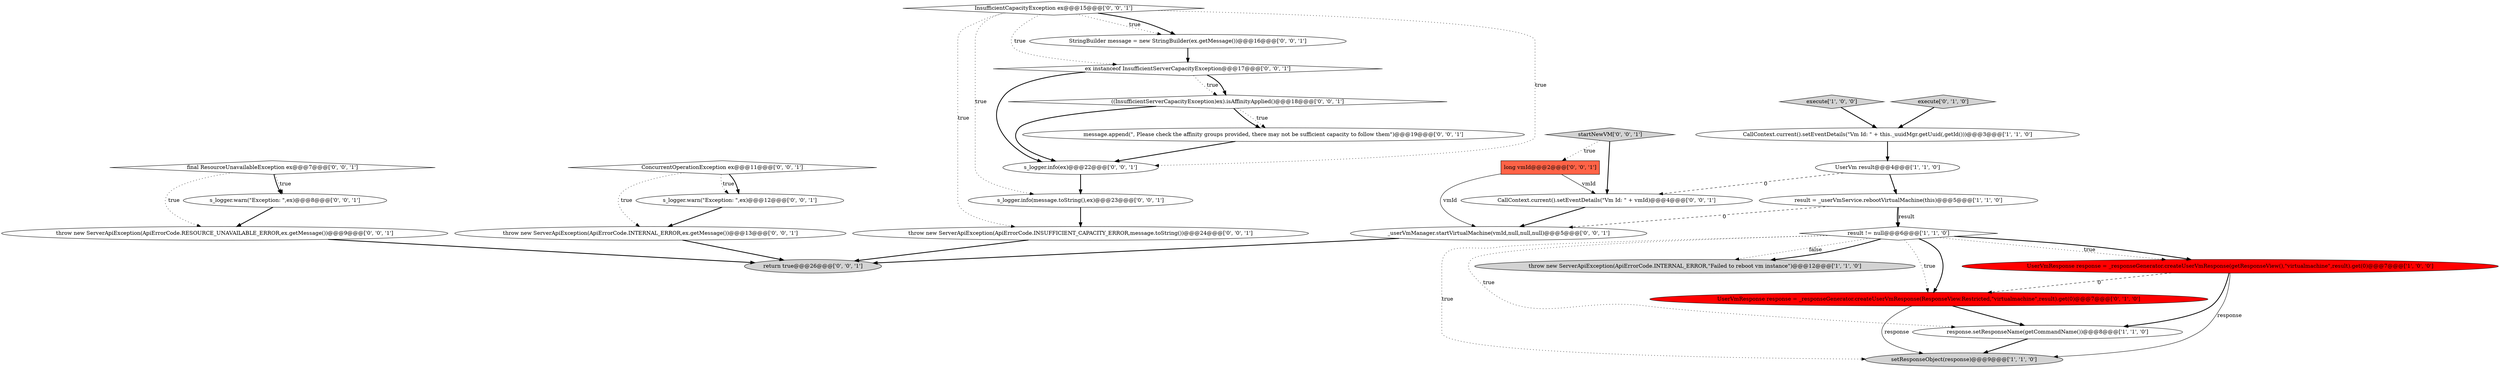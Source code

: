 digraph {
5 [style = filled, label = "CallContext.current().setEventDetails(\"Vm Id: \" + this._uuidMgr.getUuid(,getId()))@@@3@@@['1', '1', '0']", fillcolor = white, shape = ellipse image = "AAA0AAABBB1BBB"];
11 [style = filled, label = "throw new ServerApiException(ApiErrorCode.RESOURCE_UNAVAILABLE_ERROR,ex.getMessage())@@@9@@@['0', '0', '1']", fillcolor = white, shape = ellipse image = "AAA0AAABBB3BBB"];
27 [style = filled, label = "startNewVM['0', '0', '1']", fillcolor = lightgray, shape = diamond image = "AAA0AAABBB3BBB"];
9 [style = filled, label = "UserVmResponse response = _responseGenerator.createUserVmResponse(ResponseView.Restricted,\"virtualmachine\",result).get(0)@@@7@@@['0', '1', '0']", fillcolor = red, shape = ellipse image = "AAA1AAABBB2BBB"];
14 [style = filled, label = "return true@@@26@@@['0', '0', '1']", fillcolor = lightgray, shape = ellipse image = "AAA0AAABBB3BBB"];
3 [style = filled, label = "result = _userVmService.rebootVirtualMachine(this)@@@5@@@['1', '1', '0']", fillcolor = white, shape = ellipse image = "AAA0AAABBB1BBB"];
20 [style = filled, label = "_userVmManager.startVirtualMachine(vmId,null,null,null)@@@5@@@['0', '0', '1']", fillcolor = white, shape = ellipse image = "AAA0AAABBB3BBB"];
17 [style = filled, label = "throw new ServerApiException(ApiErrorCode.INTERNAL_ERROR,ex.getMessage())@@@13@@@['0', '0', '1']", fillcolor = white, shape = ellipse image = "AAA0AAABBB3BBB"];
4 [style = filled, label = "result != null@@@6@@@['1', '1', '0']", fillcolor = white, shape = diamond image = "AAA0AAABBB1BBB"];
7 [style = filled, label = "throw new ServerApiException(ApiErrorCode.INTERNAL_ERROR,\"Failed to reboot vm instance\")@@@12@@@['1', '1', '0']", fillcolor = lightgray, shape = ellipse image = "AAA0AAABBB1BBB"];
1 [style = filled, label = "UserVmResponse response = _responseGenerator.createUserVmResponse(getResponseView(),\"virtualmachine\",result).get(0)@@@7@@@['1', '0', '0']", fillcolor = red, shape = ellipse image = "AAA1AAABBB1BBB"];
23 [style = filled, label = "final ResourceUnavailableException ex@@@7@@@['0', '0', '1']", fillcolor = white, shape = diamond image = "AAA0AAABBB3BBB"];
0 [style = filled, label = "UserVm result@@@4@@@['1', '1', '0']", fillcolor = white, shape = ellipse image = "AAA0AAABBB1BBB"];
8 [style = filled, label = "setResponseObject(response)@@@9@@@['1', '1', '0']", fillcolor = lightgray, shape = ellipse image = "AAA0AAABBB1BBB"];
13 [style = filled, label = "CallContext.current().setEventDetails(\"Vm Id: \" + vmId)@@@4@@@['0', '0', '1']", fillcolor = white, shape = ellipse image = "AAA0AAABBB3BBB"];
6 [style = filled, label = "execute['1', '0', '0']", fillcolor = lightgray, shape = diamond image = "AAA0AAABBB1BBB"];
16 [style = filled, label = "ConcurrentOperationException ex@@@11@@@['0', '0', '1']", fillcolor = white, shape = diamond image = "AAA0AAABBB3BBB"];
15 [style = filled, label = "s_logger.warn(\"Exception: \",ex)@@@8@@@['0', '0', '1']", fillcolor = white, shape = ellipse image = "AAA0AAABBB3BBB"];
22 [style = filled, label = "long vmId@@@2@@@['0', '0', '1']", fillcolor = tomato, shape = box image = "AAA0AAABBB3BBB"];
18 [style = filled, label = "throw new ServerApiException(ApiErrorCode.INSUFFICIENT_CAPACITY_ERROR,message.toString())@@@24@@@['0', '0', '1']", fillcolor = white, shape = ellipse image = "AAA0AAABBB3BBB"];
29 [style = filled, label = "s_logger.info(ex)@@@22@@@['0', '0', '1']", fillcolor = white, shape = ellipse image = "AAA0AAABBB3BBB"];
25 [style = filled, label = "((InsufficientServerCapacityException)ex).isAffinityApplied()@@@18@@@['0', '0', '1']", fillcolor = white, shape = diamond image = "AAA0AAABBB3BBB"];
10 [style = filled, label = "execute['0', '1', '0']", fillcolor = lightgray, shape = diamond image = "AAA0AAABBB2BBB"];
12 [style = filled, label = "s_logger.warn(\"Exception: \",ex)@@@12@@@['0', '0', '1']", fillcolor = white, shape = ellipse image = "AAA0AAABBB3BBB"];
26 [style = filled, label = "message.append(\", Please check the affinity groups provided, there may not be sufficient capacity to follow them\")@@@19@@@['0', '0', '1']", fillcolor = white, shape = ellipse image = "AAA0AAABBB3BBB"];
24 [style = filled, label = "ex instanceof InsufficientServerCapacityException@@@17@@@['0', '0', '1']", fillcolor = white, shape = diamond image = "AAA0AAABBB3BBB"];
28 [style = filled, label = "InsufficientCapacityException ex@@@15@@@['0', '0', '1']", fillcolor = white, shape = diamond image = "AAA0AAABBB3BBB"];
2 [style = filled, label = "response.setResponseName(getCommandName())@@@8@@@['1', '1', '0']", fillcolor = white, shape = ellipse image = "AAA0AAABBB1BBB"];
19 [style = filled, label = "StringBuilder message = new StringBuilder(ex.getMessage())@@@16@@@['0', '0', '1']", fillcolor = white, shape = ellipse image = "AAA0AAABBB3BBB"];
21 [style = filled, label = "s_logger.info(message.toString(),ex)@@@23@@@['0', '0', '1']", fillcolor = white, shape = ellipse image = "AAA0AAABBB3BBB"];
0->3 [style = bold, label=""];
4->9 [style = bold, label=""];
27->13 [style = bold, label=""];
16->12 [style = dotted, label="true"];
27->22 [style = dotted, label="true"];
4->7 [style = dotted, label="false"];
11->14 [style = bold, label=""];
9->2 [style = bold, label=""];
4->1 [style = dotted, label="true"];
28->21 [style = dotted, label="true"];
24->25 [style = dotted, label="true"];
26->29 [style = bold, label=""];
16->17 [style = dotted, label="true"];
12->17 [style = bold, label=""];
23->15 [style = bold, label=""];
4->8 [style = dotted, label="true"];
1->9 [style = dashed, label="0"];
20->14 [style = bold, label=""];
24->29 [style = bold, label=""];
28->19 [style = dotted, label="true"];
25->29 [style = bold, label=""];
3->4 [style = bold, label=""];
9->8 [style = solid, label="response"];
29->21 [style = bold, label=""];
4->7 [style = bold, label=""];
21->18 [style = bold, label=""];
4->2 [style = dotted, label="true"];
19->24 [style = bold, label=""];
28->29 [style = dotted, label="true"];
6->5 [style = bold, label=""];
1->8 [style = solid, label="response"];
22->13 [style = solid, label="vmId"];
10->5 [style = bold, label=""];
15->11 [style = bold, label=""];
28->24 [style = dotted, label="true"];
5->0 [style = bold, label=""];
17->14 [style = bold, label=""];
24->25 [style = bold, label=""];
28->18 [style = dotted, label="true"];
0->13 [style = dashed, label="0"];
25->26 [style = bold, label=""];
3->20 [style = dashed, label="0"];
28->19 [style = bold, label=""];
22->20 [style = solid, label="vmId"];
23->15 [style = dotted, label="true"];
4->1 [style = bold, label=""];
1->2 [style = bold, label=""];
4->9 [style = dotted, label="true"];
16->12 [style = bold, label=""];
18->14 [style = bold, label=""];
25->26 [style = dotted, label="true"];
3->4 [style = solid, label="result"];
2->8 [style = bold, label=""];
13->20 [style = bold, label=""];
23->11 [style = dotted, label="true"];
}
